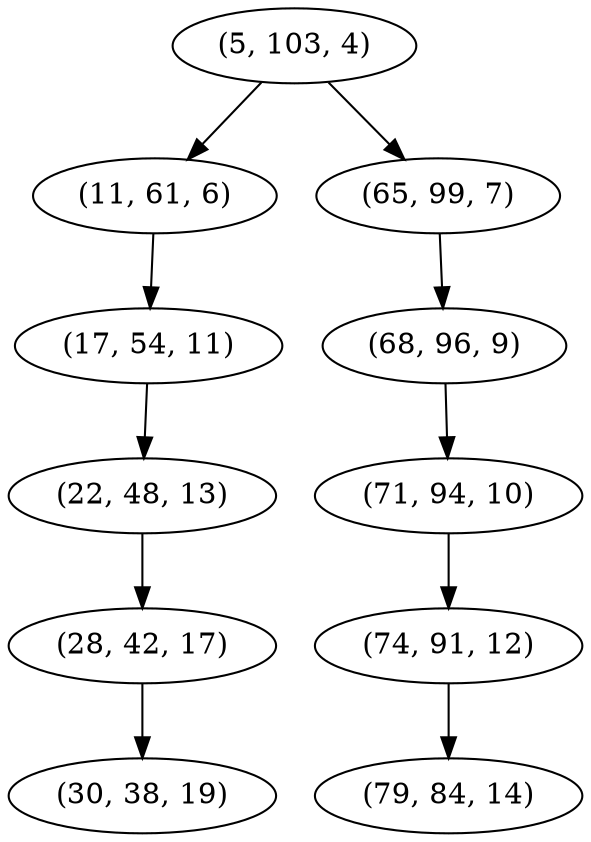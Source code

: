 digraph tree {
    "(5, 103, 4)";
    "(11, 61, 6)";
    "(17, 54, 11)";
    "(22, 48, 13)";
    "(28, 42, 17)";
    "(30, 38, 19)";
    "(65, 99, 7)";
    "(68, 96, 9)";
    "(71, 94, 10)";
    "(74, 91, 12)";
    "(79, 84, 14)";
    "(5, 103, 4)" -> "(11, 61, 6)";
    "(5, 103, 4)" -> "(65, 99, 7)";
    "(11, 61, 6)" -> "(17, 54, 11)";
    "(17, 54, 11)" -> "(22, 48, 13)";
    "(22, 48, 13)" -> "(28, 42, 17)";
    "(28, 42, 17)" -> "(30, 38, 19)";
    "(65, 99, 7)" -> "(68, 96, 9)";
    "(68, 96, 9)" -> "(71, 94, 10)";
    "(71, 94, 10)" -> "(74, 91, 12)";
    "(74, 91, 12)" -> "(79, 84, 14)";
}
